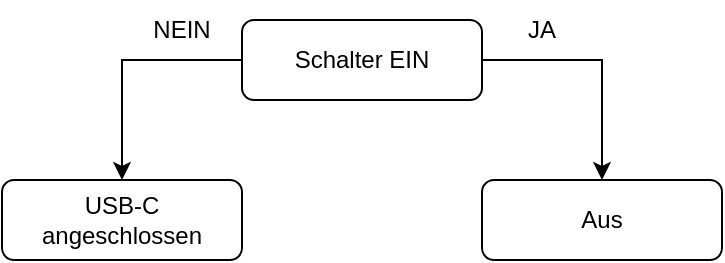 <mxfile version="24.0.4" type="device">
  <diagram name="Seite-1" id="D4TpYz6-w0tNHncNLvST">
    <mxGraphModel dx="989" dy="582" grid="1" gridSize="10" guides="1" tooltips="1" connect="1" arrows="1" fold="1" page="1" pageScale="1" pageWidth="827" pageHeight="1169" math="0" shadow="0">
      <root>
        <mxCell id="0" />
        <mxCell id="1" parent="0" />
        <mxCell id="fsYiSwlMvPNJxTF11SXu-5" style="edgeStyle=orthogonalEdgeStyle;rounded=0;orthogonalLoop=1;jettySize=auto;html=1;exitX=0;exitY=0.5;exitDx=0;exitDy=0;entryX=0.5;entryY=0;entryDx=0;entryDy=0;" edge="1" parent="1" source="fsYiSwlMvPNJxTF11SXu-1" target="fsYiSwlMvPNJxTF11SXu-2">
          <mxGeometry relative="1" as="geometry" />
        </mxCell>
        <mxCell id="fsYiSwlMvPNJxTF11SXu-9" style="edgeStyle=orthogonalEdgeStyle;rounded=0;orthogonalLoop=1;jettySize=auto;html=1;exitX=1;exitY=0.5;exitDx=0;exitDy=0;entryX=0.5;entryY=0;entryDx=0;entryDy=0;" edge="1" parent="1" source="fsYiSwlMvPNJxTF11SXu-1" target="fsYiSwlMvPNJxTF11SXu-6">
          <mxGeometry relative="1" as="geometry" />
        </mxCell>
        <mxCell id="fsYiSwlMvPNJxTF11SXu-1" value="Schalter EIN" style="rounded=1;whiteSpace=wrap;html=1;" vertex="1" parent="1">
          <mxGeometry x="280" y="120" width="120" height="40" as="geometry" />
        </mxCell>
        <mxCell id="fsYiSwlMvPNJxTF11SXu-2" value="USB-C angeschlossen" style="rounded=1;whiteSpace=wrap;html=1;" vertex="1" parent="1">
          <mxGeometry x="160" y="200" width="120" height="40" as="geometry" />
        </mxCell>
        <mxCell id="fsYiSwlMvPNJxTF11SXu-6" value="Aus" style="rounded=1;whiteSpace=wrap;html=1;" vertex="1" parent="1">
          <mxGeometry x="400" y="200" width="120" height="40" as="geometry" />
        </mxCell>
        <mxCell id="fsYiSwlMvPNJxTF11SXu-7" value="NEIN" style="text;html=1;align=center;verticalAlign=middle;whiteSpace=wrap;rounded=0;" vertex="1" parent="1">
          <mxGeometry x="220" y="110" width="60" height="30" as="geometry" />
        </mxCell>
        <mxCell id="fsYiSwlMvPNJxTF11SXu-8" value="JA" style="text;html=1;align=center;verticalAlign=middle;whiteSpace=wrap;rounded=0;" vertex="1" parent="1">
          <mxGeometry x="400" y="110" width="60" height="30" as="geometry" />
        </mxCell>
      </root>
    </mxGraphModel>
  </diagram>
</mxfile>
